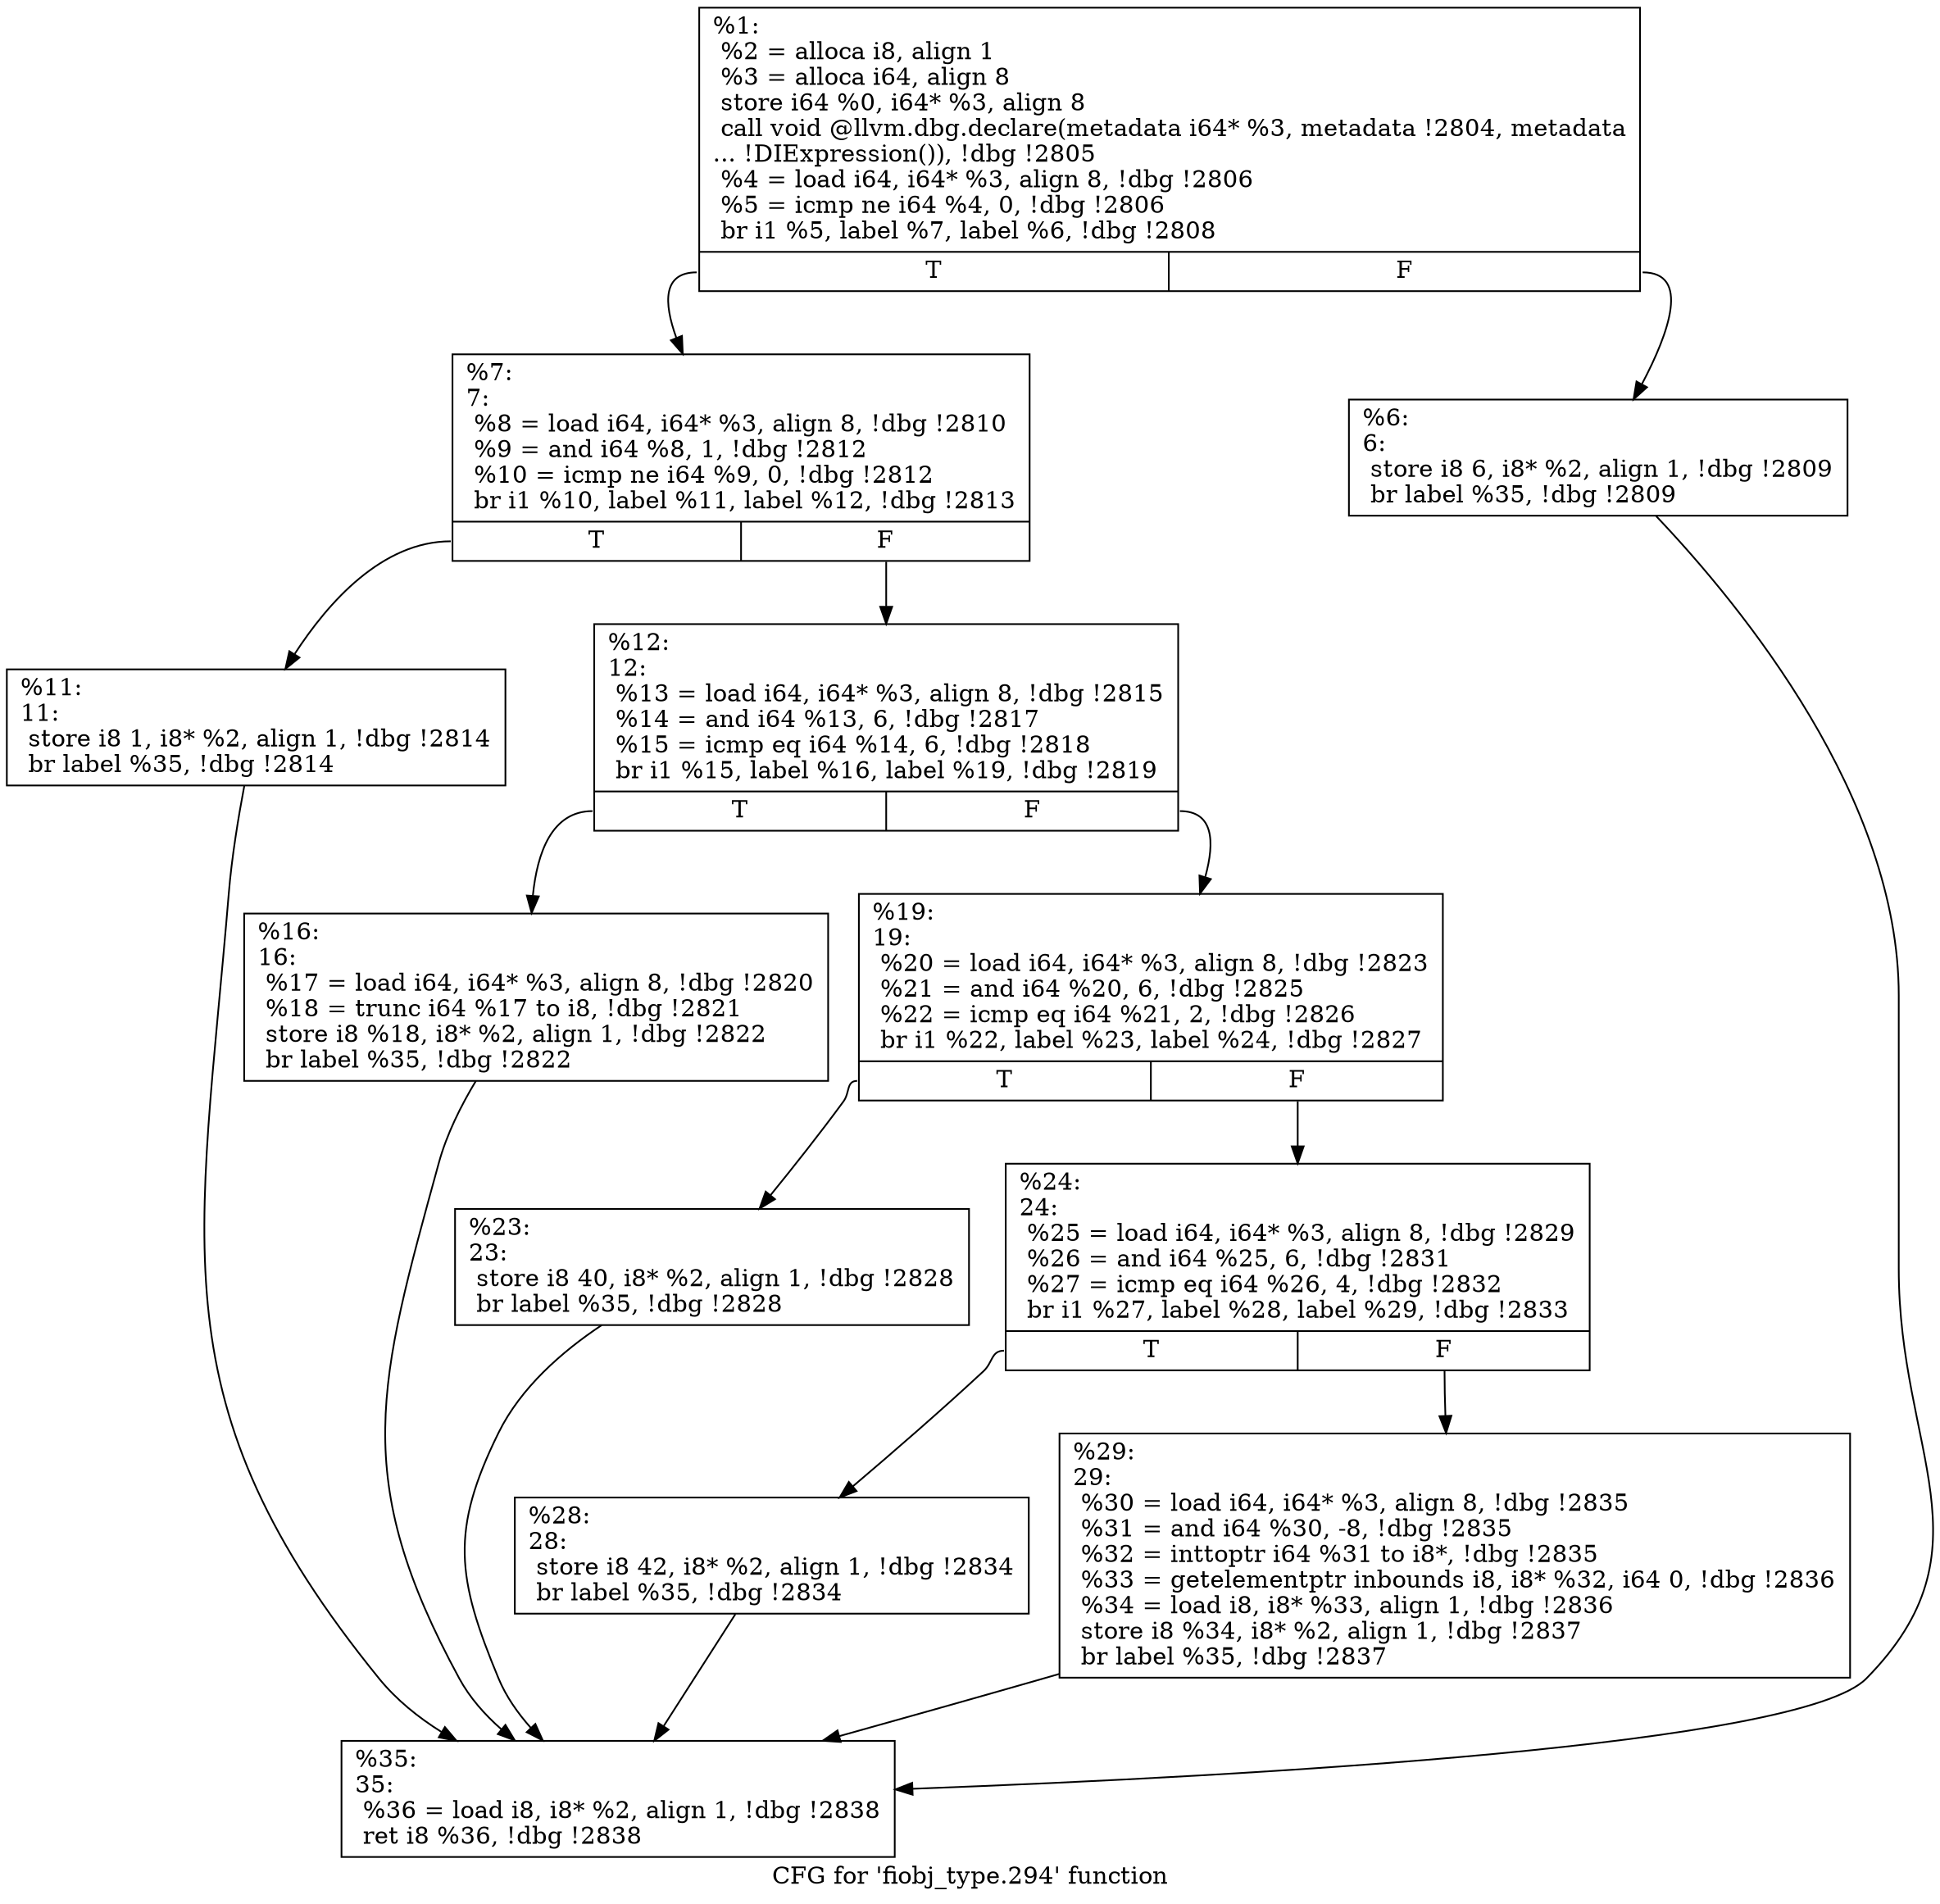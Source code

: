 digraph "CFG for 'fiobj_type.294' function" {
	label="CFG for 'fiobj_type.294' function";

	Node0x556852199610 [shape=record,label="{%1:\l  %2 = alloca i8, align 1\l  %3 = alloca i64, align 8\l  store i64 %0, i64* %3, align 8\l  call void @llvm.dbg.declare(metadata i64* %3, metadata !2804, metadata\l... !DIExpression()), !dbg !2805\l  %4 = load i64, i64* %3, align 8, !dbg !2806\l  %5 = icmp ne i64 %4, 0, !dbg !2806\l  br i1 %5, label %7, label %6, !dbg !2808\l|{<s0>T|<s1>F}}"];
	Node0x556852199610:s0 -> Node0x556852199750;
	Node0x556852199610:s1 -> Node0x556852199700;
	Node0x556852199700 [shape=record,label="{%6:\l6:                                                \l  store i8 6, i8* %2, align 1, !dbg !2809\l  br label %35, !dbg !2809\l}"];
	Node0x556852199700 -> Node0x556852199a20;
	Node0x556852199750 [shape=record,label="{%7:\l7:                                                \l  %8 = load i64, i64* %3, align 8, !dbg !2810\l  %9 = and i64 %8, 1, !dbg !2812\l  %10 = icmp ne i64 %9, 0, !dbg !2812\l  br i1 %10, label %11, label %12, !dbg !2813\l|{<s0>T|<s1>F}}"];
	Node0x556852199750:s0 -> Node0x5568521997a0;
	Node0x556852199750:s1 -> Node0x5568521997f0;
	Node0x5568521997a0 [shape=record,label="{%11:\l11:                                               \l  store i8 1, i8* %2, align 1, !dbg !2814\l  br label %35, !dbg !2814\l}"];
	Node0x5568521997a0 -> Node0x556852199a20;
	Node0x5568521997f0 [shape=record,label="{%12:\l12:                                               \l  %13 = load i64, i64* %3, align 8, !dbg !2815\l  %14 = and i64 %13, 6, !dbg !2817\l  %15 = icmp eq i64 %14, 6, !dbg !2818\l  br i1 %15, label %16, label %19, !dbg !2819\l|{<s0>T|<s1>F}}"];
	Node0x5568521997f0:s0 -> Node0x556852199840;
	Node0x5568521997f0:s1 -> Node0x556852199890;
	Node0x556852199840 [shape=record,label="{%16:\l16:                                               \l  %17 = load i64, i64* %3, align 8, !dbg !2820\l  %18 = trunc i64 %17 to i8, !dbg !2821\l  store i8 %18, i8* %2, align 1, !dbg !2822\l  br label %35, !dbg !2822\l}"];
	Node0x556852199840 -> Node0x556852199a20;
	Node0x556852199890 [shape=record,label="{%19:\l19:                                               \l  %20 = load i64, i64* %3, align 8, !dbg !2823\l  %21 = and i64 %20, 6, !dbg !2825\l  %22 = icmp eq i64 %21, 2, !dbg !2826\l  br i1 %22, label %23, label %24, !dbg !2827\l|{<s0>T|<s1>F}}"];
	Node0x556852199890:s0 -> Node0x5568521998e0;
	Node0x556852199890:s1 -> Node0x556852199930;
	Node0x5568521998e0 [shape=record,label="{%23:\l23:                                               \l  store i8 40, i8* %2, align 1, !dbg !2828\l  br label %35, !dbg !2828\l}"];
	Node0x5568521998e0 -> Node0x556852199a20;
	Node0x556852199930 [shape=record,label="{%24:\l24:                                               \l  %25 = load i64, i64* %3, align 8, !dbg !2829\l  %26 = and i64 %25, 6, !dbg !2831\l  %27 = icmp eq i64 %26, 4, !dbg !2832\l  br i1 %27, label %28, label %29, !dbg !2833\l|{<s0>T|<s1>F}}"];
	Node0x556852199930:s0 -> Node0x556852199980;
	Node0x556852199930:s1 -> Node0x5568521999d0;
	Node0x556852199980 [shape=record,label="{%28:\l28:                                               \l  store i8 42, i8* %2, align 1, !dbg !2834\l  br label %35, !dbg !2834\l}"];
	Node0x556852199980 -> Node0x556852199a20;
	Node0x5568521999d0 [shape=record,label="{%29:\l29:                                               \l  %30 = load i64, i64* %3, align 8, !dbg !2835\l  %31 = and i64 %30, -8, !dbg !2835\l  %32 = inttoptr i64 %31 to i8*, !dbg !2835\l  %33 = getelementptr inbounds i8, i8* %32, i64 0, !dbg !2836\l  %34 = load i8, i8* %33, align 1, !dbg !2836\l  store i8 %34, i8* %2, align 1, !dbg !2837\l  br label %35, !dbg !2837\l}"];
	Node0x5568521999d0 -> Node0x556852199a20;
	Node0x556852199a20 [shape=record,label="{%35:\l35:                                               \l  %36 = load i8, i8* %2, align 1, !dbg !2838\l  ret i8 %36, !dbg !2838\l}"];
}
